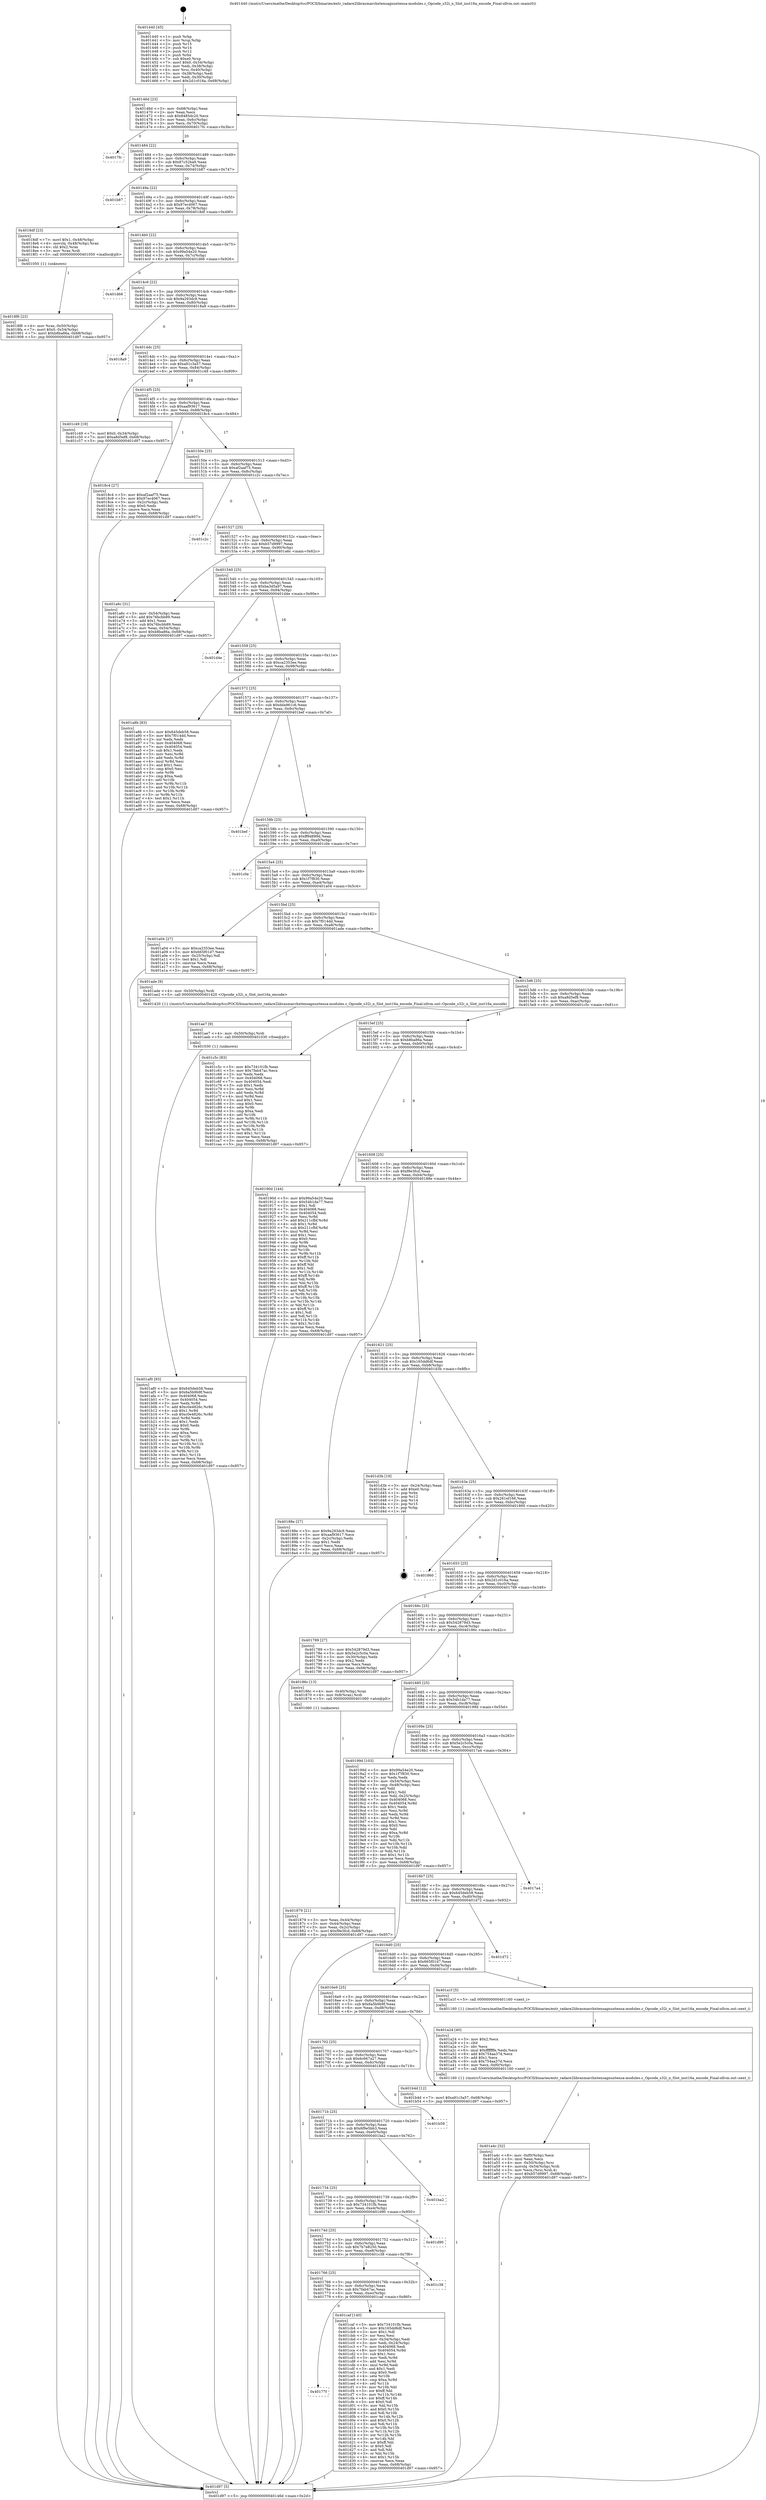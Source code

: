 digraph "0x401440" {
  label = "0x401440 (/mnt/c/Users/mathe/Desktop/tcc/POCII/binaries/extr_radare2librasmarchxtensagnuxtensa-modules.c_Opcode_s32i_n_Slot_inst16a_encode_Final-ollvm.out::main(0))"
  labelloc = "t"
  node[shape=record]

  Entry [label="",width=0.3,height=0.3,shape=circle,fillcolor=black,style=filled]
  "0x40146d" [label="{
     0x40146d [23]\l
     | [instrs]\l
     &nbsp;&nbsp;0x40146d \<+3\>: mov -0x68(%rbp),%eax\l
     &nbsp;&nbsp;0x401470 \<+2\>: mov %eax,%ecx\l
     &nbsp;&nbsp;0x401472 \<+6\>: sub $0x8485dc20,%ecx\l
     &nbsp;&nbsp;0x401478 \<+3\>: mov %eax,-0x6c(%rbp)\l
     &nbsp;&nbsp;0x40147b \<+3\>: mov %ecx,-0x70(%rbp)\l
     &nbsp;&nbsp;0x40147e \<+6\>: je 00000000004017fc \<main+0x3bc\>\l
  }"]
  "0x4017fc" [label="{
     0x4017fc\l
  }", style=dashed]
  "0x401484" [label="{
     0x401484 [22]\l
     | [instrs]\l
     &nbsp;&nbsp;0x401484 \<+5\>: jmp 0000000000401489 \<main+0x49\>\l
     &nbsp;&nbsp;0x401489 \<+3\>: mov -0x6c(%rbp),%eax\l
     &nbsp;&nbsp;0x40148c \<+5\>: sub $0x87c52ba9,%eax\l
     &nbsp;&nbsp;0x401491 \<+3\>: mov %eax,-0x74(%rbp)\l
     &nbsp;&nbsp;0x401494 \<+6\>: je 0000000000401b87 \<main+0x747\>\l
  }"]
  Exit [label="",width=0.3,height=0.3,shape=circle,fillcolor=black,style=filled,peripheries=2]
  "0x401b87" [label="{
     0x401b87\l
  }", style=dashed]
  "0x40149a" [label="{
     0x40149a [22]\l
     | [instrs]\l
     &nbsp;&nbsp;0x40149a \<+5\>: jmp 000000000040149f \<main+0x5f\>\l
     &nbsp;&nbsp;0x40149f \<+3\>: mov -0x6c(%rbp),%eax\l
     &nbsp;&nbsp;0x4014a2 \<+5\>: sub $0x97ec4067,%eax\l
     &nbsp;&nbsp;0x4014a7 \<+3\>: mov %eax,-0x78(%rbp)\l
     &nbsp;&nbsp;0x4014aa \<+6\>: je 00000000004018df \<main+0x49f\>\l
  }"]
  "0x40177f" [label="{
     0x40177f\l
  }", style=dashed]
  "0x4018df" [label="{
     0x4018df [23]\l
     | [instrs]\l
     &nbsp;&nbsp;0x4018df \<+7\>: movl $0x1,-0x48(%rbp)\l
     &nbsp;&nbsp;0x4018e6 \<+4\>: movslq -0x48(%rbp),%rax\l
     &nbsp;&nbsp;0x4018ea \<+4\>: shl $0x2,%rax\l
     &nbsp;&nbsp;0x4018ee \<+3\>: mov %rax,%rdi\l
     &nbsp;&nbsp;0x4018f1 \<+5\>: call 0000000000401050 \<malloc@plt\>\l
     | [calls]\l
     &nbsp;&nbsp;0x401050 \{1\} (unknown)\l
  }"]
  "0x4014b0" [label="{
     0x4014b0 [22]\l
     | [instrs]\l
     &nbsp;&nbsp;0x4014b0 \<+5\>: jmp 00000000004014b5 \<main+0x75\>\l
     &nbsp;&nbsp;0x4014b5 \<+3\>: mov -0x6c(%rbp),%eax\l
     &nbsp;&nbsp;0x4014b8 \<+5\>: sub $0x99a54e20,%eax\l
     &nbsp;&nbsp;0x4014bd \<+3\>: mov %eax,-0x7c(%rbp)\l
     &nbsp;&nbsp;0x4014c0 \<+6\>: je 0000000000401d66 \<main+0x926\>\l
  }"]
  "0x401caf" [label="{
     0x401caf [140]\l
     | [instrs]\l
     &nbsp;&nbsp;0x401caf \<+5\>: mov $0x734101fb,%eax\l
     &nbsp;&nbsp;0x401cb4 \<+5\>: mov $0x165dd6df,%ecx\l
     &nbsp;&nbsp;0x401cb9 \<+2\>: mov $0x1,%dl\l
     &nbsp;&nbsp;0x401cbb \<+2\>: xor %esi,%esi\l
     &nbsp;&nbsp;0x401cbd \<+3\>: mov -0x34(%rbp),%edi\l
     &nbsp;&nbsp;0x401cc0 \<+3\>: mov %edi,-0x24(%rbp)\l
     &nbsp;&nbsp;0x401cc3 \<+7\>: mov 0x404068,%edi\l
     &nbsp;&nbsp;0x401cca \<+8\>: mov 0x404054,%r8d\l
     &nbsp;&nbsp;0x401cd2 \<+3\>: sub $0x1,%esi\l
     &nbsp;&nbsp;0x401cd5 \<+3\>: mov %edi,%r9d\l
     &nbsp;&nbsp;0x401cd8 \<+3\>: add %esi,%r9d\l
     &nbsp;&nbsp;0x401cdb \<+4\>: imul %r9d,%edi\l
     &nbsp;&nbsp;0x401cdf \<+3\>: and $0x1,%edi\l
     &nbsp;&nbsp;0x401ce2 \<+3\>: cmp $0x0,%edi\l
     &nbsp;&nbsp;0x401ce5 \<+4\>: sete %r10b\l
     &nbsp;&nbsp;0x401ce9 \<+4\>: cmp $0xa,%r8d\l
     &nbsp;&nbsp;0x401ced \<+4\>: setl %r11b\l
     &nbsp;&nbsp;0x401cf1 \<+3\>: mov %r10b,%bl\l
     &nbsp;&nbsp;0x401cf4 \<+3\>: xor $0xff,%bl\l
     &nbsp;&nbsp;0x401cf7 \<+3\>: mov %r11b,%r14b\l
     &nbsp;&nbsp;0x401cfa \<+4\>: xor $0xff,%r14b\l
     &nbsp;&nbsp;0x401cfe \<+3\>: xor $0x0,%dl\l
     &nbsp;&nbsp;0x401d01 \<+3\>: mov %bl,%r15b\l
     &nbsp;&nbsp;0x401d04 \<+4\>: and $0x0,%r15b\l
     &nbsp;&nbsp;0x401d08 \<+3\>: and %dl,%r10b\l
     &nbsp;&nbsp;0x401d0b \<+3\>: mov %r14b,%r12b\l
     &nbsp;&nbsp;0x401d0e \<+4\>: and $0x0,%r12b\l
     &nbsp;&nbsp;0x401d12 \<+3\>: and %dl,%r11b\l
     &nbsp;&nbsp;0x401d15 \<+3\>: or %r10b,%r15b\l
     &nbsp;&nbsp;0x401d18 \<+3\>: or %r11b,%r12b\l
     &nbsp;&nbsp;0x401d1b \<+3\>: xor %r12b,%r15b\l
     &nbsp;&nbsp;0x401d1e \<+3\>: or %r14b,%bl\l
     &nbsp;&nbsp;0x401d21 \<+3\>: xor $0xff,%bl\l
     &nbsp;&nbsp;0x401d24 \<+3\>: or $0x0,%dl\l
     &nbsp;&nbsp;0x401d27 \<+2\>: and %dl,%bl\l
     &nbsp;&nbsp;0x401d29 \<+3\>: or %bl,%r15b\l
     &nbsp;&nbsp;0x401d2c \<+4\>: test $0x1,%r15b\l
     &nbsp;&nbsp;0x401d30 \<+3\>: cmovne %ecx,%eax\l
     &nbsp;&nbsp;0x401d33 \<+3\>: mov %eax,-0x68(%rbp)\l
     &nbsp;&nbsp;0x401d36 \<+5\>: jmp 0000000000401d97 \<main+0x957\>\l
  }"]
  "0x401d66" [label="{
     0x401d66\l
  }", style=dashed]
  "0x4014c6" [label="{
     0x4014c6 [22]\l
     | [instrs]\l
     &nbsp;&nbsp;0x4014c6 \<+5\>: jmp 00000000004014cb \<main+0x8b\>\l
     &nbsp;&nbsp;0x4014cb \<+3\>: mov -0x6c(%rbp),%eax\l
     &nbsp;&nbsp;0x4014ce \<+5\>: sub $0x9a293dc9,%eax\l
     &nbsp;&nbsp;0x4014d3 \<+3\>: mov %eax,-0x80(%rbp)\l
     &nbsp;&nbsp;0x4014d6 \<+6\>: je 00000000004018a9 \<main+0x469\>\l
  }"]
  "0x401766" [label="{
     0x401766 [25]\l
     | [instrs]\l
     &nbsp;&nbsp;0x401766 \<+5\>: jmp 000000000040176b \<main+0x32b\>\l
     &nbsp;&nbsp;0x40176b \<+3\>: mov -0x6c(%rbp),%eax\l
     &nbsp;&nbsp;0x40176e \<+5\>: sub $0x7fab47ac,%eax\l
     &nbsp;&nbsp;0x401773 \<+6\>: mov %eax,-0xec(%rbp)\l
     &nbsp;&nbsp;0x401779 \<+6\>: je 0000000000401caf \<main+0x86f\>\l
  }"]
  "0x4018a9" [label="{
     0x4018a9\l
  }", style=dashed]
  "0x4014dc" [label="{
     0x4014dc [25]\l
     | [instrs]\l
     &nbsp;&nbsp;0x4014dc \<+5\>: jmp 00000000004014e1 \<main+0xa1\>\l
     &nbsp;&nbsp;0x4014e1 \<+3\>: mov -0x6c(%rbp),%eax\l
     &nbsp;&nbsp;0x4014e4 \<+5\>: sub $0xa91c3a57,%eax\l
     &nbsp;&nbsp;0x4014e9 \<+6\>: mov %eax,-0x84(%rbp)\l
     &nbsp;&nbsp;0x4014ef \<+6\>: je 0000000000401c49 \<main+0x809\>\l
  }"]
  "0x401c38" [label="{
     0x401c38\l
  }", style=dashed]
  "0x401c49" [label="{
     0x401c49 [19]\l
     | [instrs]\l
     &nbsp;&nbsp;0x401c49 \<+7\>: movl $0x0,-0x34(%rbp)\l
     &nbsp;&nbsp;0x401c50 \<+7\>: movl $0xa8d5ef8,-0x68(%rbp)\l
     &nbsp;&nbsp;0x401c57 \<+5\>: jmp 0000000000401d97 \<main+0x957\>\l
  }"]
  "0x4014f5" [label="{
     0x4014f5 [25]\l
     | [instrs]\l
     &nbsp;&nbsp;0x4014f5 \<+5\>: jmp 00000000004014fa \<main+0xba\>\l
     &nbsp;&nbsp;0x4014fa \<+3\>: mov -0x6c(%rbp),%eax\l
     &nbsp;&nbsp;0x4014fd \<+5\>: sub $0xaaf93617,%eax\l
     &nbsp;&nbsp;0x401502 \<+6\>: mov %eax,-0x88(%rbp)\l
     &nbsp;&nbsp;0x401508 \<+6\>: je 00000000004018c4 \<main+0x484\>\l
  }"]
  "0x40174d" [label="{
     0x40174d [25]\l
     | [instrs]\l
     &nbsp;&nbsp;0x40174d \<+5\>: jmp 0000000000401752 \<main+0x312\>\l
     &nbsp;&nbsp;0x401752 \<+3\>: mov -0x6c(%rbp),%eax\l
     &nbsp;&nbsp;0x401755 \<+5\>: sub $0x7b7e8250,%eax\l
     &nbsp;&nbsp;0x40175a \<+6\>: mov %eax,-0xe8(%rbp)\l
     &nbsp;&nbsp;0x401760 \<+6\>: je 0000000000401c38 \<main+0x7f8\>\l
  }"]
  "0x4018c4" [label="{
     0x4018c4 [27]\l
     | [instrs]\l
     &nbsp;&nbsp;0x4018c4 \<+5\>: mov $0xaf2aaf75,%eax\l
     &nbsp;&nbsp;0x4018c9 \<+5\>: mov $0x97ec4067,%ecx\l
     &nbsp;&nbsp;0x4018ce \<+3\>: mov -0x2c(%rbp),%edx\l
     &nbsp;&nbsp;0x4018d1 \<+3\>: cmp $0x0,%edx\l
     &nbsp;&nbsp;0x4018d4 \<+3\>: cmove %ecx,%eax\l
     &nbsp;&nbsp;0x4018d7 \<+3\>: mov %eax,-0x68(%rbp)\l
     &nbsp;&nbsp;0x4018da \<+5\>: jmp 0000000000401d97 \<main+0x957\>\l
  }"]
  "0x40150e" [label="{
     0x40150e [25]\l
     | [instrs]\l
     &nbsp;&nbsp;0x40150e \<+5\>: jmp 0000000000401513 \<main+0xd3\>\l
     &nbsp;&nbsp;0x401513 \<+3\>: mov -0x6c(%rbp),%eax\l
     &nbsp;&nbsp;0x401516 \<+5\>: sub $0xaf2aaf75,%eax\l
     &nbsp;&nbsp;0x40151b \<+6\>: mov %eax,-0x8c(%rbp)\l
     &nbsp;&nbsp;0x401521 \<+6\>: je 0000000000401c2c \<main+0x7ec\>\l
  }"]
  "0x401d90" [label="{
     0x401d90\l
  }", style=dashed]
  "0x401c2c" [label="{
     0x401c2c\l
  }", style=dashed]
  "0x401527" [label="{
     0x401527 [25]\l
     | [instrs]\l
     &nbsp;&nbsp;0x401527 \<+5\>: jmp 000000000040152c \<main+0xec\>\l
     &nbsp;&nbsp;0x40152c \<+3\>: mov -0x6c(%rbp),%eax\l
     &nbsp;&nbsp;0x40152f \<+5\>: sub $0xb57d9997,%eax\l
     &nbsp;&nbsp;0x401534 \<+6\>: mov %eax,-0x90(%rbp)\l
     &nbsp;&nbsp;0x40153a \<+6\>: je 0000000000401a6c \<main+0x62c\>\l
  }"]
  "0x401734" [label="{
     0x401734 [25]\l
     | [instrs]\l
     &nbsp;&nbsp;0x401734 \<+5\>: jmp 0000000000401739 \<main+0x2f9\>\l
     &nbsp;&nbsp;0x401739 \<+3\>: mov -0x6c(%rbp),%eax\l
     &nbsp;&nbsp;0x40173c \<+5\>: sub $0x734101fb,%eax\l
     &nbsp;&nbsp;0x401741 \<+6\>: mov %eax,-0xe4(%rbp)\l
     &nbsp;&nbsp;0x401747 \<+6\>: je 0000000000401d90 \<main+0x950\>\l
  }"]
  "0x401a6c" [label="{
     0x401a6c [31]\l
     | [instrs]\l
     &nbsp;&nbsp;0x401a6c \<+3\>: mov -0x54(%rbp),%eax\l
     &nbsp;&nbsp;0x401a6f \<+5\>: add $0x76bcbb89,%eax\l
     &nbsp;&nbsp;0x401a74 \<+3\>: add $0x1,%eax\l
     &nbsp;&nbsp;0x401a77 \<+5\>: sub $0x76bcbb89,%eax\l
     &nbsp;&nbsp;0x401a7c \<+3\>: mov %eax,-0x54(%rbp)\l
     &nbsp;&nbsp;0x401a7f \<+7\>: movl $0xb8ba86a,-0x68(%rbp)\l
     &nbsp;&nbsp;0x401a86 \<+5\>: jmp 0000000000401d97 \<main+0x957\>\l
  }"]
  "0x401540" [label="{
     0x401540 [25]\l
     | [instrs]\l
     &nbsp;&nbsp;0x401540 \<+5\>: jmp 0000000000401545 \<main+0x105\>\l
     &nbsp;&nbsp;0x401545 \<+3\>: mov -0x6c(%rbp),%eax\l
     &nbsp;&nbsp;0x401548 \<+5\>: sub $0xba3d5a97,%eax\l
     &nbsp;&nbsp;0x40154d \<+6\>: mov %eax,-0x94(%rbp)\l
     &nbsp;&nbsp;0x401553 \<+6\>: je 0000000000401d4e \<main+0x90e\>\l
  }"]
  "0x401ba2" [label="{
     0x401ba2\l
  }", style=dashed]
  "0x401d4e" [label="{
     0x401d4e\l
  }", style=dashed]
  "0x401559" [label="{
     0x401559 [25]\l
     | [instrs]\l
     &nbsp;&nbsp;0x401559 \<+5\>: jmp 000000000040155e \<main+0x11e\>\l
     &nbsp;&nbsp;0x40155e \<+3\>: mov -0x6c(%rbp),%eax\l
     &nbsp;&nbsp;0x401561 \<+5\>: sub $0xca2353ee,%eax\l
     &nbsp;&nbsp;0x401566 \<+6\>: mov %eax,-0x98(%rbp)\l
     &nbsp;&nbsp;0x40156c \<+6\>: je 0000000000401a8b \<main+0x64b\>\l
  }"]
  "0x40171b" [label="{
     0x40171b [25]\l
     | [instrs]\l
     &nbsp;&nbsp;0x40171b \<+5\>: jmp 0000000000401720 \<main+0x2e0\>\l
     &nbsp;&nbsp;0x401720 \<+3\>: mov -0x6c(%rbp),%eax\l
     &nbsp;&nbsp;0x401723 \<+5\>: sub $0x6f9e5bb3,%eax\l
     &nbsp;&nbsp;0x401728 \<+6\>: mov %eax,-0xe0(%rbp)\l
     &nbsp;&nbsp;0x40172e \<+6\>: je 0000000000401ba2 \<main+0x762\>\l
  }"]
  "0x401a8b" [label="{
     0x401a8b [83]\l
     | [instrs]\l
     &nbsp;&nbsp;0x401a8b \<+5\>: mov $0x645deb58,%eax\l
     &nbsp;&nbsp;0x401a90 \<+5\>: mov $0x7f014dd,%ecx\l
     &nbsp;&nbsp;0x401a95 \<+2\>: xor %edx,%edx\l
     &nbsp;&nbsp;0x401a97 \<+7\>: mov 0x404068,%esi\l
     &nbsp;&nbsp;0x401a9e \<+7\>: mov 0x404054,%edi\l
     &nbsp;&nbsp;0x401aa5 \<+3\>: sub $0x1,%edx\l
     &nbsp;&nbsp;0x401aa8 \<+3\>: mov %esi,%r8d\l
     &nbsp;&nbsp;0x401aab \<+3\>: add %edx,%r8d\l
     &nbsp;&nbsp;0x401aae \<+4\>: imul %r8d,%esi\l
     &nbsp;&nbsp;0x401ab2 \<+3\>: and $0x1,%esi\l
     &nbsp;&nbsp;0x401ab5 \<+3\>: cmp $0x0,%esi\l
     &nbsp;&nbsp;0x401ab8 \<+4\>: sete %r9b\l
     &nbsp;&nbsp;0x401abc \<+3\>: cmp $0xa,%edi\l
     &nbsp;&nbsp;0x401abf \<+4\>: setl %r10b\l
     &nbsp;&nbsp;0x401ac3 \<+3\>: mov %r9b,%r11b\l
     &nbsp;&nbsp;0x401ac6 \<+3\>: and %r10b,%r11b\l
     &nbsp;&nbsp;0x401ac9 \<+3\>: xor %r10b,%r9b\l
     &nbsp;&nbsp;0x401acc \<+3\>: or %r9b,%r11b\l
     &nbsp;&nbsp;0x401acf \<+4\>: test $0x1,%r11b\l
     &nbsp;&nbsp;0x401ad3 \<+3\>: cmovne %ecx,%eax\l
     &nbsp;&nbsp;0x401ad6 \<+3\>: mov %eax,-0x68(%rbp)\l
     &nbsp;&nbsp;0x401ad9 \<+5\>: jmp 0000000000401d97 \<main+0x957\>\l
  }"]
  "0x401572" [label="{
     0x401572 [25]\l
     | [instrs]\l
     &nbsp;&nbsp;0x401572 \<+5\>: jmp 0000000000401577 \<main+0x137\>\l
     &nbsp;&nbsp;0x401577 \<+3\>: mov -0x6c(%rbp),%eax\l
     &nbsp;&nbsp;0x40157a \<+5\>: sub $0xdda961c6,%eax\l
     &nbsp;&nbsp;0x40157f \<+6\>: mov %eax,-0x9c(%rbp)\l
     &nbsp;&nbsp;0x401585 \<+6\>: je 0000000000401bef \<main+0x7af\>\l
  }"]
  "0x401b59" [label="{
     0x401b59\l
  }", style=dashed]
  "0x401bef" [label="{
     0x401bef\l
  }", style=dashed]
  "0x40158b" [label="{
     0x40158b [25]\l
     | [instrs]\l
     &nbsp;&nbsp;0x40158b \<+5\>: jmp 0000000000401590 \<main+0x150\>\l
     &nbsp;&nbsp;0x401590 \<+3\>: mov -0x6c(%rbp),%eax\l
     &nbsp;&nbsp;0x401593 \<+5\>: sub $0xff9d899d,%eax\l
     &nbsp;&nbsp;0x401598 \<+6\>: mov %eax,-0xa0(%rbp)\l
     &nbsp;&nbsp;0x40159e \<+6\>: je 0000000000401c0e \<main+0x7ce\>\l
  }"]
  "0x401702" [label="{
     0x401702 [25]\l
     | [instrs]\l
     &nbsp;&nbsp;0x401702 \<+5\>: jmp 0000000000401707 \<main+0x2c7\>\l
     &nbsp;&nbsp;0x401707 \<+3\>: mov -0x6c(%rbp),%eax\l
     &nbsp;&nbsp;0x40170a \<+5\>: sub $0x6c667a27,%eax\l
     &nbsp;&nbsp;0x40170f \<+6\>: mov %eax,-0xdc(%rbp)\l
     &nbsp;&nbsp;0x401715 \<+6\>: je 0000000000401b59 \<main+0x719\>\l
  }"]
  "0x401c0e" [label="{
     0x401c0e\l
  }", style=dashed]
  "0x4015a4" [label="{
     0x4015a4 [25]\l
     | [instrs]\l
     &nbsp;&nbsp;0x4015a4 \<+5\>: jmp 00000000004015a9 \<main+0x169\>\l
     &nbsp;&nbsp;0x4015a9 \<+3\>: mov -0x6c(%rbp),%eax\l
     &nbsp;&nbsp;0x4015ac \<+5\>: sub $0x1f7f830,%eax\l
     &nbsp;&nbsp;0x4015b1 \<+6\>: mov %eax,-0xa4(%rbp)\l
     &nbsp;&nbsp;0x4015b7 \<+6\>: je 0000000000401a04 \<main+0x5c4\>\l
  }"]
  "0x401b4d" [label="{
     0x401b4d [12]\l
     | [instrs]\l
     &nbsp;&nbsp;0x401b4d \<+7\>: movl $0xa91c3a57,-0x68(%rbp)\l
     &nbsp;&nbsp;0x401b54 \<+5\>: jmp 0000000000401d97 \<main+0x957\>\l
  }"]
  "0x401a04" [label="{
     0x401a04 [27]\l
     | [instrs]\l
     &nbsp;&nbsp;0x401a04 \<+5\>: mov $0xca2353ee,%eax\l
     &nbsp;&nbsp;0x401a09 \<+5\>: mov $0x665f01d7,%ecx\l
     &nbsp;&nbsp;0x401a0e \<+3\>: mov -0x25(%rbp),%dl\l
     &nbsp;&nbsp;0x401a11 \<+3\>: test $0x1,%dl\l
     &nbsp;&nbsp;0x401a14 \<+3\>: cmovne %ecx,%eax\l
     &nbsp;&nbsp;0x401a17 \<+3\>: mov %eax,-0x68(%rbp)\l
     &nbsp;&nbsp;0x401a1a \<+5\>: jmp 0000000000401d97 \<main+0x957\>\l
  }"]
  "0x4015bd" [label="{
     0x4015bd [25]\l
     | [instrs]\l
     &nbsp;&nbsp;0x4015bd \<+5\>: jmp 00000000004015c2 \<main+0x182\>\l
     &nbsp;&nbsp;0x4015c2 \<+3\>: mov -0x6c(%rbp),%eax\l
     &nbsp;&nbsp;0x4015c5 \<+5\>: sub $0x7f014dd,%eax\l
     &nbsp;&nbsp;0x4015ca \<+6\>: mov %eax,-0xa8(%rbp)\l
     &nbsp;&nbsp;0x4015d0 \<+6\>: je 0000000000401ade \<main+0x69e\>\l
  }"]
  "0x401af0" [label="{
     0x401af0 [93]\l
     | [instrs]\l
     &nbsp;&nbsp;0x401af0 \<+5\>: mov $0x645deb58,%eax\l
     &nbsp;&nbsp;0x401af5 \<+5\>: mov $0x6a5b9b9f,%ecx\l
     &nbsp;&nbsp;0x401afa \<+7\>: mov 0x404068,%edx\l
     &nbsp;&nbsp;0x401b01 \<+7\>: mov 0x404054,%esi\l
     &nbsp;&nbsp;0x401b08 \<+3\>: mov %edx,%r8d\l
     &nbsp;&nbsp;0x401b0b \<+7\>: add $0xc0e4826c,%r8d\l
     &nbsp;&nbsp;0x401b12 \<+4\>: sub $0x1,%r8d\l
     &nbsp;&nbsp;0x401b16 \<+7\>: sub $0xc0e4826c,%r8d\l
     &nbsp;&nbsp;0x401b1d \<+4\>: imul %r8d,%edx\l
     &nbsp;&nbsp;0x401b21 \<+3\>: and $0x1,%edx\l
     &nbsp;&nbsp;0x401b24 \<+3\>: cmp $0x0,%edx\l
     &nbsp;&nbsp;0x401b27 \<+4\>: sete %r9b\l
     &nbsp;&nbsp;0x401b2b \<+3\>: cmp $0xa,%esi\l
     &nbsp;&nbsp;0x401b2e \<+4\>: setl %r10b\l
     &nbsp;&nbsp;0x401b32 \<+3\>: mov %r9b,%r11b\l
     &nbsp;&nbsp;0x401b35 \<+3\>: and %r10b,%r11b\l
     &nbsp;&nbsp;0x401b38 \<+3\>: xor %r10b,%r9b\l
     &nbsp;&nbsp;0x401b3b \<+3\>: or %r9b,%r11b\l
     &nbsp;&nbsp;0x401b3e \<+4\>: test $0x1,%r11b\l
     &nbsp;&nbsp;0x401b42 \<+3\>: cmovne %ecx,%eax\l
     &nbsp;&nbsp;0x401b45 \<+3\>: mov %eax,-0x68(%rbp)\l
     &nbsp;&nbsp;0x401b48 \<+5\>: jmp 0000000000401d97 \<main+0x957\>\l
  }"]
  "0x401ade" [label="{
     0x401ade [9]\l
     | [instrs]\l
     &nbsp;&nbsp;0x401ade \<+4\>: mov -0x50(%rbp),%rdi\l
     &nbsp;&nbsp;0x401ae2 \<+5\>: call 0000000000401420 \<Opcode_s32i_n_Slot_inst16a_encode\>\l
     | [calls]\l
     &nbsp;&nbsp;0x401420 \{1\} (/mnt/c/Users/mathe/Desktop/tcc/POCII/binaries/extr_radare2librasmarchxtensagnuxtensa-modules.c_Opcode_s32i_n_Slot_inst16a_encode_Final-ollvm.out::Opcode_s32i_n_Slot_inst16a_encode)\l
  }"]
  "0x4015d6" [label="{
     0x4015d6 [25]\l
     | [instrs]\l
     &nbsp;&nbsp;0x4015d6 \<+5\>: jmp 00000000004015db \<main+0x19b\>\l
     &nbsp;&nbsp;0x4015db \<+3\>: mov -0x6c(%rbp),%eax\l
     &nbsp;&nbsp;0x4015de \<+5\>: sub $0xa8d5ef8,%eax\l
     &nbsp;&nbsp;0x4015e3 \<+6\>: mov %eax,-0xac(%rbp)\l
     &nbsp;&nbsp;0x4015e9 \<+6\>: je 0000000000401c5c \<main+0x81c\>\l
  }"]
  "0x401ae7" [label="{
     0x401ae7 [9]\l
     | [instrs]\l
     &nbsp;&nbsp;0x401ae7 \<+4\>: mov -0x50(%rbp),%rdi\l
     &nbsp;&nbsp;0x401aeb \<+5\>: call 0000000000401030 \<free@plt\>\l
     | [calls]\l
     &nbsp;&nbsp;0x401030 \{1\} (unknown)\l
  }"]
  "0x401c5c" [label="{
     0x401c5c [83]\l
     | [instrs]\l
     &nbsp;&nbsp;0x401c5c \<+5\>: mov $0x734101fb,%eax\l
     &nbsp;&nbsp;0x401c61 \<+5\>: mov $0x7fab47ac,%ecx\l
     &nbsp;&nbsp;0x401c66 \<+2\>: xor %edx,%edx\l
     &nbsp;&nbsp;0x401c68 \<+7\>: mov 0x404068,%esi\l
     &nbsp;&nbsp;0x401c6f \<+7\>: mov 0x404054,%edi\l
     &nbsp;&nbsp;0x401c76 \<+3\>: sub $0x1,%edx\l
     &nbsp;&nbsp;0x401c79 \<+3\>: mov %esi,%r8d\l
     &nbsp;&nbsp;0x401c7c \<+3\>: add %edx,%r8d\l
     &nbsp;&nbsp;0x401c7f \<+4\>: imul %r8d,%esi\l
     &nbsp;&nbsp;0x401c83 \<+3\>: and $0x1,%esi\l
     &nbsp;&nbsp;0x401c86 \<+3\>: cmp $0x0,%esi\l
     &nbsp;&nbsp;0x401c89 \<+4\>: sete %r9b\l
     &nbsp;&nbsp;0x401c8d \<+3\>: cmp $0xa,%edi\l
     &nbsp;&nbsp;0x401c90 \<+4\>: setl %r10b\l
     &nbsp;&nbsp;0x401c94 \<+3\>: mov %r9b,%r11b\l
     &nbsp;&nbsp;0x401c97 \<+3\>: and %r10b,%r11b\l
     &nbsp;&nbsp;0x401c9a \<+3\>: xor %r10b,%r9b\l
     &nbsp;&nbsp;0x401c9d \<+3\>: or %r9b,%r11b\l
     &nbsp;&nbsp;0x401ca0 \<+4\>: test $0x1,%r11b\l
     &nbsp;&nbsp;0x401ca4 \<+3\>: cmovne %ecx,%eax\l
     &nbsp;&nbsp;0x401ca7 \<+3\>: mov %eax,-0x68(%rbp)\l
     &nbsp;&nbsp;0x401caa \<+5\>: jmp 0000000000401d97 \<main+0x957\>\l
  }"]
  "0x4015ef" [label="{
     0x4015ef [25]\l
     | [instrs]\l
     &nbsp;&nbsp;0x4015ef \<+5\>: jmp 00000000004015f4 \<main+0x1b4\>\l
     &nbsp;&nbsp;0x4015f4 \<+3\>: mov -0x6c(%rbp),%eax\l
     &nbsp;&nbsp;0x4015f7 \<+5\>: sub $0xb8ba86a,%eax\l
     &nbsp;&nbsp;0x4015fc \<+6\>: mov %eax,-0xb0(%rbp)\l
     &nbsp;&nbsp;0x401602 \<+6\>: je 000000000040190d \<main+0x4cd\>\l
  }"]
  "0x401a4c" [label="{
     0x401a4c [32]\l
     | [instrs]\l
     &nbsp;&nbsp;0x401a4c \<+6\>: mov -0xf0(%rbp),%ecx\l
     &nbsp;&nbsp;0x401a52 \<+3\>: imul %eax,%ecx\l
     &nbsp;&nbsp;0x401a55 \<+4\>: mov -0x50(%rbp),%rsi\l
     &nbsp;&nbsp;0x401a59 \<+4\>: movslq -0x54(%rbp),%rdi\l
     &nbsp;&nbsp;0x401a5d \<+3\>: mov %ecx,(%rsi,%rdi,4)\l
     &nbsp;&nbsp;0x401a60 \<+7\>: movl $0xb57d9997,-0x68(%rbp)\l
     &nbsp;&nbsp;0x401a67 \<+5\>: jmp 0000000000401d97 \<main+0x957\>\l
  }"]
  "0x40190d" [label="{
     0x40190d [144]\l
     | [instrs]\l
     &nbsp;&nbsp;0x40190d \<+5\>: mov $0x99a54e20,%eax\l
     &nbsp;&nbsp;0x401912 \<+5\>: mov $0x54b1da77,%ecx\l
     &nbsp;&nbsp;0x401917 \<+2\>: mov $0x1,%dl\l
     &nbsp;&nbsp;0x401919 \<+7\>: mov 0x404068,%esi\l
     &nbsp;&nbsp;0x401920 \<+7\>: mov 0x404054,%edi\l
     &nbsp;&nbsp;0x401927 \<+3\>: mov %esi,%r8d\l
     &nbsp;&nbsp;0x40192a \<+7\>: add $0x211cfbf,%r8d\l
     &nbsp;&nbsp;0x401931 \<+4\>: sub $0x1,%r8d\l
     &nbsp;&nbsp;0x401935 \<+7\>: sub $0x211cfbf,%r8d\l
     &nbsp;&nbsp;0x40193c \<+4\>: imul %r8d,%esi\l
     &nbsp;&nbsp;0x401940 \<+3\>: and $0x1,%esi\l
     &nbsp;&nbsp;0x401943 \<+3\>: cmp $0x0,%esi\l
     &nbsp;&nbsp;0x401946 \<+4\>: sete %r9b\l
     &nbsp;&nbsp;0x40194a \<+3\>: cmp $0xa,%edi\l
     &nbsp;&nbsp;0x40194d \<+4\>: setl %r10b\l
     &nbsp;&nbsp;0x401951 \<+3\>: mov %r9b,%r11b\l
     &nbsp;&nbsp;0x401954 \<+4\>: xor $0xff,%r11b\l
     &nbsp;&nbsp;0x401958 \<+3\>: mov %r10b,%bl\l
     &nbsp;&nbsp;0x40195b \<+3\>: xor $0xff,%bl\l
     &nbsp;&nbsp;0x40195e \<+3\>: xor $0x1,%dl\l
     &nbsp;&nbsp;0x401961 \<+3\>: mov %r11b,%r14b\l
     &nbsp;&nbsp;0x401964 \<+4\>: and $0xff,%r14b\l
     &nbsp;&nbsp;0x401968 \<+3\>: and %dl,%r9b\l
     &nbsp;&nbsp;0x40196b \<+3\>: mov %bl,%r15b\l
     &nbsp;&nbsp;0x40196e \<+4\>: and $0xff,%r15b\l
     &nbsp;&nbsp;0x401972 \<+3\>: and %dl,%r10b\l
     &nbsp;&nbsp;0x401975 \<+3\>: or %r9b,%r14b\l
     &nbsp;&nbsp;0x401978 \<+3\>: or %r10b,%r15b\l
     &nbsp;&nbsp;0x40197b \<+3\>: xor %r15b,%r14b\l
     &nbsp;&nbsp;0x40197e \<+3\>: or %bl,%r11b\l
     &nbsp;&nbsp;0x401981 \<+4\>: xor $0xff,%r11b\l
     &nbsp;&nbsp;0x401985 \<+3\>: or $0x1,%dl\l
     &nbsp;&nbsp;0x401988 \<+3\>: and %dl,%r11b\l
     &nbsp;&nbsp;0x40198b \<+3\>: or %r11b,%r14b\l
     &nbsp;&nbsp;0x40198e \<+4\>: test $0x1,%r14b\l
     &nbsp;&nbsp;0x401992 \<+3\>: cmovne %ecx,%eax\l
     &nbsp;&nbsp;0x401995 \<+3\>: mov %eax,-0x68(%rbp)\l
     &nbsp;&nbsp;0x401998 \<+5\>: jmp 0000000000401d97 \<main+0x957\>\l
  }"]
  "0x401608" [label="{
     0x401608 [25]\l
     | [instrs]\l
     &nbsp;&nbsp;0x401608 \<+5\>: jmp 000000000040160d \<main+0x1cd\>\l
     &nbsp;&nbsp;0x40160d \<+3\>: mov -0x6c(%rbp),%eax\l
     &nbsp;&nbsp;0x401610 \<+5\>: sub $0xf9e3fcd,%eax\l
     &nbsp;&nbsp;0x401615 \<+6\>: mov %eax,-0xb4(%rbp)\l
     &nbsp;&nbsp;0x40161b \<+6\>: je 000000000040188e \<main+0x44e\>\l
  }"]
  "0x401a24" [label="{
     0x401a24 [40]\l
     | [instrs]\l
     &nbsp;&nbsp;0x401a24 \<+5\>: mov $0x2,%ecx\l
     &nbsp;&nbsp;0x401a29 \<+1\>: cltd\l
     &nbsp;&nbsp;0x401a2a \<+2\>: idiv %ecx\l
     &nbsp;&nbsp;0x401a2c \<+6\>: imul $0xfffffffe,%edx,%ecx\l
     &nbsp;&nbsp;0x401a32 \<+6\>: add $0x754aa37d,%ecx\l
     &nbsp;&nbsp;0x401a38 \<+3\>: add $0x1,%ecx\l
     &nbsp;&nbsp;0x401a3b \<+6\>: sub $0x754aa37d,%ecx\l
     &nbsp;&nbsp;0x401a41 \<+6\>: mov %ecx,-0xf0(%rbp)\l
     &nbsp;&nbsp;0x401a47 \<+5\>: call 0000000000401160 \<next_i\>\l
     | [calls]\l
     &nbsp;&nbsp;0x401160 \{1\} (/mnt/c/Users/mathe/Desktop/tcc/POCII/binaries/extr_radare2librasmarchxtensagnuxtensa-modules.c_Opcode_s32i_n_Slot_inst16a_encode_Final-ollvm.out::next_i)\l
  }"]
  "0x40188e" [label="{
     0x40188e [27]\l
     | [instrs]\l
     &nbsp;&nbsp;0x40188e \<+5\>: mov $0x9a293dc9,%eax\l
     &nbsp;&nbsp;0x401893 \<+5\>: mov $0xaaf93617,%ecx\l
     &nbsp;&nbsp;0x401898 \<+3\>: mov -0x2c(%rbp),%edx\l
     &nbsp;&nbsp;0x40189b \<+3\>: cmp $0x1,%edx\l
     &nbsp;&nbsp;0x40189e \<+3\>: cmovl %ecx,%eax\l
     &nbsp;&nbsp;0x4018a1 \<+3\>: mov %eax,-0x68(%rbp)\l
     &nbsp;&nbsp;0x4018a4 \<+5\>: jmp 0000000000401d97 \<main+0x957\>\l
  }"]
  "0x401621" [label="{
     0x401621 [25]\l
     | [instrs]\l
     &nbsp;&nbsp;0x401621 \<+5\>: jmp 0000000000401626 \<main+0x1e6\>\l
     &nbsp;&nbsp;0x401626 \<+3\>: mov -0x6c(%rbp),%eax\l
     &nbsp;&nbsp;0x401629 \<+5\>: sub $0x165dd6df,%eax\l
     &nbsp;&nbsp;0x40162e \<+6\>: mov %eax,-0xb8(%rbp)\l
     &nbsp;&nbsp;0x401634 \<+6\>: je 0000000000401d3b \<main+0x8fb\>\l
  }"]
  "0x4016e9" [label="{
     0x4016e9 [25]\l
     | [instrs]\l
     &nbsp;&nbsp;0x4016e9 \<+5\>: jmp 00000000004016ee \<main+0x2ae\>\l
     &nbsp;&nbsp;0x4016ee \<+3\>: mov -0x6c(%rbp),%eax\l
     &nbsp;&nbsp;0x4016f1 \<+5\>: sub $0x6a5b9b9f,%eax\l
     &nbsp;&nbsp;0x4016f6 \<+6\>: mov %eax,-0xd8(%rbp)\l
     &nbsp;&nbsp;0x4016fc \<+6\>: je 0000000000401b4d \<main+0x70d\>\l
  }"]
  "0x401d3b" [label="{
     0x401d3b [19]\l
     | [instrs]\l
     &nbsp;&nbsp;0x401d3b \<+3\>: mov -0x24(%rbp),%eax\l
     &nbsp;&nbsp;0x401d3e \<+7\>: add $0xe0,%rsp\l
     &nbsp;&nbsp;0x401d45 \<+1\>: pop %rbx\l
     &nbsp;&nbsp;0x401d46 \<+2\>: pop %r12\l
     &nbsp;&nbsp;0x401d48 \<+2\>: pop %r14\l
     &nbsp;&nbsp;0x401d4a \<+2\>: pop %r15\l
     &nbsp;&nbsp;0x401d4c \<+1\>: pop %rbp\l
     &nbsp;&nbsp;0x401d4d \<+1\>: ret\l
  }"]
  "0x40163a" [label="{
     0x40163a [25]\l
     | [instrs]\l
     &nbsp;&nbsp;0x40163a \<+5\>: jmp 000000000040163f \<main+0x1ff\>\l
     &nbsp;&nbsp;0x40163f \<+3\>: mov -0x6c(%rbp),%eax\l
     &nbsp;&nbsp;0x401642 \<+5\>: sub $0x261ef166,%eax\l
     &nbsp;&nbsp;0x401647 \<+6\>: mov %eax,-0xbc(%rbp)\l
     &nbsp;&nbsp;0x40164d \<+6\>: je 0000000000401860 \<main+0x420\>\l
  }"]
  "0x401a1f" [label="{
     0x401a1f [5]\l
     | [instrs]\l
     &nbsp;&nbsp;0x401a1f \<+5\>: call 0000000000401160 \<next_i\>\l
     | [calls]\l
     &nbsp;&nbsp;0x401160 \{1\} (/mnt/c/Users/mathe/Desktop/tcc/POCII/binaries/extr_radare2librasmarchxtensagnuxtensa-modules.c_Opcode_s32i_n_Slot_inst16a_encode_Final-ollvm.out::next_i)\l
  }"]
  "0x401860" [label="{
     0x401860\l
  }", style=dashed]
  "0x401653" [label="{
     0x401653 [25]\l
     | [instrs]\l
     &nbsp;&nbsp;0x401653 \<+5\>: jmp 0000000000401658 \<main+0x218\>\l
     &nbsp;&nbsp;0x401658 \<+3\>: mov -0x6c(%rbp),%eax\l
     &nbsp;&nbsp;0x40165b \<+5\>: sub $0x2d1c016a,%eax\l
     &nbsp;&nbsp;0x401660 \<+6\>: mov %eax,-0xc0(%rbp)\l
     &nbsp;&nbsp;0x401666 \<+6\>: je 0000000000401789 \<main+0x349\>\l
  }"]
  "0x4016d0" [label="{
     0x4016d0 [25]\l
     | [instrs]\l
     &nbsp;&nbsp;0x4016d0 \<+5\>: jmp 00000000004016d5 \<main+0x295\>\l
     &nbsp;&nbsp;0x4016d5 \<+3\>: mov -0x6c(%rbp),%eax\l
     &nbsp;&nbsp;0x4016d8 \<+5\>: sub $0x665f01d7,%eax\l
     &nbsp;&nbsp;0x4016dd \<+6\>: mov %eax,-0xd4(%rbp)\l
     &nbsp;&nbsp;0x4016e3 \<+6\>: je 0000000000401a1f \<main+0x5df\>\l
  }"]
  "0x401789" [label="{
     0x401789 [27]\l
     | [instrs]\l
     &nbsp;&nbsp;0x401789 \<+5\>: mov $0x542879d3,%eax\l
     &nbsp;&nbsp;0x40178e \<+5\>: mov $0x5e2c5c0a,%ecx\l
     &nbsp;&nbsp;0x401793 \<+3\>: mov -0x30(%rbp),%edx\l
     &nbsp;&nbsp;0x401796 \<+3\>: cmp $0x2,%edx\l
     &nbsp;&nbsp;0x401799 \<+3\>: cmovne %ecx,%eax\l
     &nbsp;&nbsp;0x40179c \<+3\>: mov %eax,-0x68(%rbp)\l
     &nbsp;&nbsp;0x40179f \<+5\>: jmp 0000000000401d97 \<main+0x957\>\l
  }"]
  "0x40166c" [label="{
     0x40166c [25]\l
     | [instrs]\l
     &nbsp;&nbsp;0x40166c \<+5\>: jmp 0000000000401671 \<main+0x231\>\l
     &nbsp;&nbsp;0x401671 \<+3\>: mov -0x6c(%rbp),%eax\l
     &nbsp;&nbsp;0x401674 \<+5\>: sub $0x542879d3,%eax\l
     &nbsp;&nbsp;0x401679 \<+6\>: mov %eax,-0xc4(%rbp)\l
     &nbsp;&nbsp;0x40167f \<+6\>: je 000000000040186c \<main+0x42c\>\l
  }"]
  "0x401d97" [label="{
     0x401d97 [5]\l
     | [instrs]\l
     &nbsp;&nbsp;0x401d97 \<+5\>: jmp 000000000040146d \<main+0x2d\>\l
  }"]
  "0x401440" [label="{
     0x401440 [45]\l
     | [instrs]\l
     &nbsp;&nbsp;0x401440 \<+1\>: push %rbp\l
     &nbsp;&nbsp;0x401441 \<+3\>: mov %rsp,%rbp\l
     &nbsp;&nbsp;0x401444 \<+2\>: push %r15\l
     &nbsp;&nbsp;0x401446 \<+2\>: push %r14\l
     &nbsp;&nbsp;0x401448 \<+2\>: push %r12\l
     &nbsp;&nbsp;0x40144a \<+1\>: push %rbx\l
     &nbsp;&nbsp;0x40144b \<+7\>: sub $0xe0,%rsp\l
     &nbsp;&nbsp;0x401452 \<+7\>: movl $0x0,-0x34(%rbp)\l
     &nbsp;&nbsp;0x401459 \<+3\>: mov %edi,-0x38(%rbp)\l
     &nbsp;&nbsp;0x40145c \<+4\>: mov %rsi,-0x40(%rbp)\l
     &nbsp;&nbsp;0x401460 \<+3\>: mov -0x38(%rbp),%edi\l
     &nbsp;&nbsp;0x401463 \<+3\>: mov %edi,-0x30(%rbp)\l
     &nbsp;&nbsp;0x401466 \<+7\>: movl $0x2d1c016a,-0x68(%rbp)\l
  }"]
  "0x401d72" [label="{
     0x401d72\l
  }", style=dashed]
  "0x40186c" [label="{
     0x40186c [13]\l
     | [instrs]\l
     &nbsp;&nbsp;0x40186c \<+4\>: mov -0x40(%rbp),%rax\l
     &nbsp;&nbsp;0x401870 \<+4\>: mov 0x8(%rax),%rdi\l
     &nbsp;&nbsp;0x401874 \<+5\>: call 0000000000401060 \<atoi@plt\>\l
     | [calls]\l
     &nbsp;&nbsp;0x401060 \{1\} (unknown)\l
  }"]
  "0x401685" [label="{
     0x401685 [25]\l
     | [instrs]\l
     &nbsp;&nbsp;0x401685 \<+5\>: jmp 000000000040168a \<main+0x24a\>\l
     &nbsp;&nbsp;0x40168a \<+3\>: mov -0x6c(%rbp),%eax\l
     &nbsp;&nbsp;0x40168d \<+5\>: sub $0x54b1da77,%eax\l
     &nbsp;&nbsp;0x401692 \<+6\>: mov %eax,-0xc8(%rbp)\l
     &nbsp;&nbsp;0x401698 \<+6\>: je 000000000040199d \<main+0x55d\>\l
  }"]
  "0x401879" [label="{
     0x401879 [21]\l
     | [instrs]\l
     &nbsp;&nbsp;0x401879 \<+3\>: mov %eax,-0x44(%rbp)\l
     &nbsp;&nbsp;0x40187c \<+3\>: mov -0x44(%rbp),%eax\l
     &nbsp;&nbsp;0x40187f \<+3\>: mov %eax,-0x2c(%rbp)\l
     &nbsp;&nbsp;0x401882 \<+7\>: movl $0xf9e3fcd,-0x68(%rbp)\l
     &nbsp;&nbsp;0x401889 \<+5\>: jmp 0000000000401d97 \<main+0x957\>\l
  }"]
  "0x4018f6" [label="{
     0x4018f6 [23]\l
     | [instrs]\l
     &nbsp;&nbsp;0x4018f6 \<+4\>: mov %rax,-0x50(%rbp)\l
     &nbsp;&nbsp;0x4018fa \<+7\>: movl $0x0,-0x54(%rbp)\l
     &nbsp;&nbsp;0x401901 \<+7\>: movl $0xb8ba86a,-0x68(%rbp)\l
     &nbsp;&nbsp;0x401908 \<+5\>: jmp 0000000000401d97 \<main+0x957\>\l
  }"]
  "0x4016b7" [label="{
     0x4016b7 [25]\l
     | [instrs]\l
     &nbsp;&nbsp;0x4016b7 \<+5\>: jmp 00000000004016bc \<main+0x27c\>\l
     &nbsp;&nbsp;0x4016bc \<+3\>: mov -0x6c(%rbp),%eax\l
     &nbsp;&nbsp;0x4016bf \<+5\>: sub $0x645deb58,%eax\l
     &nbsp;&nbsp;0x4016c4 \<+6\>: mov %eax,-0xd0(%rbp)\l
     &nbsp;&nbsp;0x4016ca \<+6\>: je 0000000000401d72 \<main+0x932\>\l
  }"]
  "0x40199d" [label="{
     0x40199d [103]\l
     | [instrs]\l
     &nbsp;&nbsp;0x40199d \<+5\>: mov $0x99a54e20,%eax\l
     &nbsp;&nbsp;0x4019a2 \<+5\>: mov $0x1f7f830,%ecx\l
     &nbsp;&nbsp;0x4019a7 \<+2\>: xor %edx,%edx\l
     &nbsp;&nbsp;0x4019a9 \<+3\>: mov -0x54(%rbp),%esi\l
     &nbsp;&nbsp;0x4019ac \<+3\>: cmp -0x48(%rbp),%esi\l
     &nbsp;&nbsp;0x4019af \<+4\>: setl %dil\l
     &nbsp;&nbsp;0x4019b3 \<+4\>: and $0x1,%dil\l
     &nbsp;&nbsp;0x4019b7 \<+4\>: mov %dil,-0x25(%rbp)\l
     &nbsp;&nbsp;0x4019bb \<+7\>: mov 0x404068,%esi\l
     &nbsp;&nbsp;0x4019c2 \<+8\>: mov 0x404054,%r8d\l
     &nbsp;&nbsp;0x4019ca \<+3\>: sub $0x1,%edx\l
     &nbsp;&nbsp;0x4019cd \<+3\>: mov %esi,%r9d\l
     &nbsp;&nbsp;0x4019d0 \<+3\>: add %edx,%r9d\l
     &nbsp;&nbsp;0x4019d3 \<+4\>: imul %r9d,%esi\l
     &nbsp;&nbsp;0x4019d7 \<+3\>: and $0x1,%esi\l
     &nbsp;&nbsp;0x4019da \<+3\>: cmp $0x0,%esi\l
     &nbsp;&nbsp;0x4019dd \<+4\>: sete %dil\l
     &nbsp;&nbsp;0x4019e1 \<+4\>: cmp $0xa,%r8d\l
     &nbsp;&nbsp;0x4019e5 \<+4\>: setl %r10b\l
     &nbsp;&nbsp;0x4019e9 \<+3\>: mov %dil,%r11b\l
     &nbsp;&nbsp;0x4019ec \<+3\>: and %r10b,%r11b\l
     &nbsp;&nbsp;0x4019ef \<+3\>: xor %r10b,%dil\l
     &nbsp;&nbsp;0x4019f2 \<+3\>: or %dil,%r11b\l
     &nbsp;&nbsp;0x4019f5 \<+4\>: test $0x1,%r11b\l
     &nbsp;&nbsp;0x4019f9 \<+3\>: cmovne %ecx,%eax\l
     &nbsp;&nbsp;0x4019fc \<+3\>: mov %eax,-0x68(%rbp)\l
     &nbsp;&nbsp;0x4019ff \<+5\>: jmp 0000000000401d97 \<main+0x957\>\l
  }"]
  "0x40169e" [label="{
     0x40169e [25]\l
     | [instrs]\l
     &nbsp;&nbsp;0x40169e \<+5\>: jmp 00000000004016a3 \<main+0x263\>\l
     &nbsp;&nbsp;0x4016a3 \<+3\>: mov -0x6c(%rbp),%eax\l
     &nbsp;&nbsp;0x4016a6 \<+5\>: sub $0x5e2c5c0a,%eax\l
     &nbsp;&nbsp;0x4016ab \<+6\>: mov %eax,-0xcc(%rbp)\l
     &nbsp;&nbsp;0x4016b1 \<+6\>: je 00000000004017a4 \<main+0x364\>\l
  }"]
  "0x4017a4" [label="{
     0x4017a4\l
  }", style=dashed]
  Entry -> "0x401440" [label=" 1"]
  "0x40146d" -> "0x4017fc" [label=" 0"]
  "0x40146d" -> "0x401484" [label=" 20"]
  "0x401d3b" -> Exit [label=" 1"]
  "0x401484" -> "0x401b87" [label=" 0"]
  "0x401484" -> "0x40149a" [label=" 20"]
  "0x401caf" -> "0x401d97" [label=" 1"]
  "0x40149a" -> "0x4018df" [label=" 1"]
  "0x40149a" -> "0x4014b0" [label=" 19"]
  "0x401766" -> "0x40177f" [label=" 0"]
  "0x4014b0" -> "0x401d66" [label=" 0"]
  "0x4014b0" -> "0x4014c6" [label=" 19"]
  "0x401766" -> "0x401caf" [label=" 1"]
  "0x4014c6" -> "0x4018a9" [label=" 0"]
  "0x4014c6" -> "0x4014dc" [label=" 19"]
  "0x40174d" -> "0x401766" [label=" 1"]
  "0x4014dc" -> "0x401c49" [label=" 1"]
  "0x4014dc" -> "0x4014f5" [label=" 18"]
  "0x40174d" -> "0x401c38" [label=" 0"]
  "0x4014f5" -> "0x4018c4" [label=" 1"]
  "0x4014f5" -> "0x40150e" [label=" 17"]
  "0x401734" -> "0x40174d" [label=" 1"]
  "0x40150e" -> "0x401c2c" [label=" 0"]
  "0x40150e" -> "0x401527" [label=" 17"]
  "0x401734" -> "0x401d90" [label=" 0"]
  "0x401527" -> "0x401a6c" [label=" 1"]
  "0x401527" -> "0x401540" [label=" 16"]
  "0x40171b" -> "0x401734" [label=" 1"]
  "0x401540" -> "0x401d4e" [label=" 0"]
  "0x401540" -> "0x401559" [label=" 16"]
  "0x40171b" -> "0x401ba2" [label=" 0"]
  "0x401559" -> "0x401a8b" [label=" 1"]
  "0x401559" -> "0x401572" [label=" 15"]
  "0x401702" -> "0x40171b" [label=" 1"]
  "0x401572" -> "0x401bef" [label=" 0"]
  "0x401572" -> "0x40158b" [label=" 15"]
  "0x401702" -> "0x401b59" [label=" 0"]
  "0x40158b" -> "0x401c0e" [label=" 0"]
  "0x40158b" -> "0x4015a4" [label=" 15"]
  "0x401c5c" -> "0x401d97" [label=" 1"]
  "0x4015a4" -> "0x401a04" [label=" 2"]
  "0x4015a4" -> "0x4015bd" [label=" 13"]
  "0x401c49" -> "0x401d97" [label=" 1"]
  "0x4015bd" -> "0x401ade" [label=" 1"]
  "0x4015bd" -> "0x4015d6" [label=" 12"]
  "0x4016e9" -> "0x401702" [label=" 1"]
  "0x4015d6" -> "0x401c5c" [label=" 1"]
  "0x4015d6" -> "0x4015ef" [label=" 11"]
  "0x4016e9" -> "0x401b4d" [label=" 1"]
  "0x4015ef" -> "0x40190d" [label=" 2"]
  "0x4015ef" -> "0x401608" [label=" 9"]
  "0x401b4d" -> "0x401d97" [label=" 1"]
  "0x401608" -> "0x40188e" [label=" 1"]
  "0x401608" -> "0x401621" [label=" 8"]
  "0x401af0" -> "0x401d97" [label=" 1"]
  "0x401621" -> "0x401d3b" [label=" 1"]
  "0x401621" -> "0x40163a" [label=" 7"]
  "0x401ae7" -> "0x401af0" [label=" 1"]
  "0x40163a" -> "0x401860" [label=" 0"]
  "0x40163a" -> "0x401653" [label=" 7"]
  "0x401ade" -> "0x401ae7" [label=" 1"]
  "0x401653" -> "0x401789" [label=" 1"]
  "0x401653" -> "0x40166c" [label=" 6"]
  "0x401789" -> "0x401d97" [label=" 1"]
  "0x401440" -> "0x40146d" [label=" 1"]
  "0x401d97" -> "0x40146d" [label=" 19"]
  "0x401a6c" -> "0x401d97" [label=" 1"]
  "0x40166c" -> "0x40186c" [label=" 1"]
  "0x40166c" -> "0x401685" [label=" 5"]
  "0x40186c" -> "0x401879" [label=" 1"]
  "0x401879" -> "0x401d97" [label=" 1"]
  "0x40188e" -> "0x401d97" [label=" 1"]
  "0x4018c4" -> "0x401d97" [label=" 1"]
  "0x4018df" -> "0x4018f6" [label=" 1"]
  "0x4018f6" -> "0x401d97" [label=" 1"]
  "0x40190d" -> "0x401d97" [label=" 2"]
  "0x401a4c" -> "0x401d97" [label=" 1"]
  "0x401685" -> "0x40199d" [label=" 2"]
  "0x401685" -> "0x40169e" [label=" 3"]
  "0x40199d" -> "0x401d97" [label=" 2"]
  "0x401a04" -> "0x401d97" [label=" 2"]
  "0x401a1f" -> "0x401a24" [label=" 1"]
  "0x40169e" -> "0x4017a4" [label=" 0"]
  "0x40169e" -> "0x4016b7" [label=" 3"]
  "0x401a24" -> "0x401a4c" [label=" 1"]
  "0x4016b7" -> "0x401d72" [label=" 0"]
  "0x4016b7" -> "0x4016d0" [label=" 3"]
  "0x401a8b" -> "0x401d97" [label=" 1"]
  "0x4016d0" -> "0x401a1f" [label=" 1"]
  "0x4016d0" -> "0x4016e9" [label=" 2"]
}
